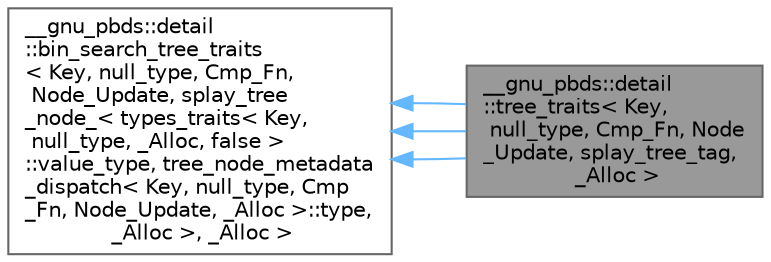 digraph "__gnu_pbds::detail::tree_traits&lt; Key, null_type, Cmp_Fn, Node_Update, splay_tree_tag, _Alloc &gt;"
{
 // LATEX_PDF_SIZE
  bgcolor="transparent";
  edge [fontname=Helvetica,fontsize=10,labelfontname=Helvetica,labelfontsize=10];
  node [fontname=Helvetica,fontsize=10,shape=box,height=0.2,width=0.4];
  rankdir="LR";
  Node1 [id="Node000001",label="__gnu_pbds::detail\l::tree_traits\< Key,\l null_type, Cmp_Fn, Node\l_Update, splay_tree_tag,\l _Alloc \>",height=0.2,width=0.4,color="gray40", fillcolor="grey60", style="filled", fontcolor="black",tooltip=" "];
  Node2 -> Node1 [id="edge1_Node000001_Node000002",dir="back",color="steelblue1",style="solid",tooltip=" "];
  Node2 [id="Node000002",label="__gnu_pbds::detail\l::bin_search_tree_traits\l\< Key, null_type, Cmp_Fn,\l Node_Update, splay_tree\l_node_\< types_traits\< Key,\l null_type, _Alloc, false \>\l::value_type, tree_node_metadata\l_dispatch\< Key, null_type, Cmp\l_Fn, Node_Update, _Alloc \>::type,\l _Alloc \>, _Alloc \>",height=0.2,width=0.4,color="gray40", fillcolor="white", style="filled",URL="$struct____gnu__pbds_1_1detail_1_1bin__search__tree__traits.html",tooltip=" "];
  Node2 -> Node1 [id="edge2_Node000001_Node000002",dir="back",color="steelblue1",style="solid",tooltip=" "];
  Node2 -> Node1 [id="edge3_Node000001_Node000002",dir="back",color="steelblue1",style="solid",tooltip=" "];
}

